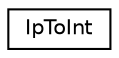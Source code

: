 digraph "Graphical Class Hierarchy"
{
 // LATEX_PDF_SIZE
  edge [fontname="Helvetica",fontsize="10",labelfontname="Helvetica",labelfontsize="10"];
  node [fontname="Helvetica",fontsize="10",shape=record];
  rankdir="LR";
  Node0 [label="IpToInt",height=0.2,width=0.4,color="black", fillcolor="white", style="filled",URL="$classIpToInt.html",tooltip="Functional class to convert a ipaddress into a std::uint64_t."];
}
